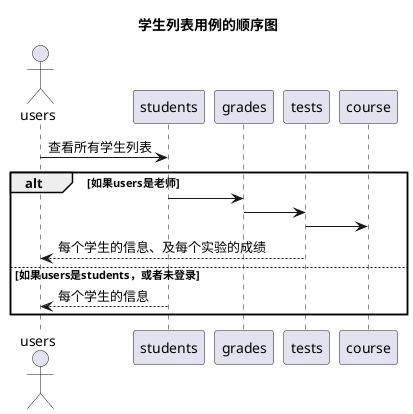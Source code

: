 @startuml
title 学生列表用例的顺序图
actor users
users -> students: 查看所有学生列表
alt 如果users是老师
	students -> grades
	grades -> tests
        tests -> course
	tests --> users:每个学生的信息、及每个实验的成绩
else 如果users是students，或者未登录
    students --> users:每个学生的信息
end
@enduml